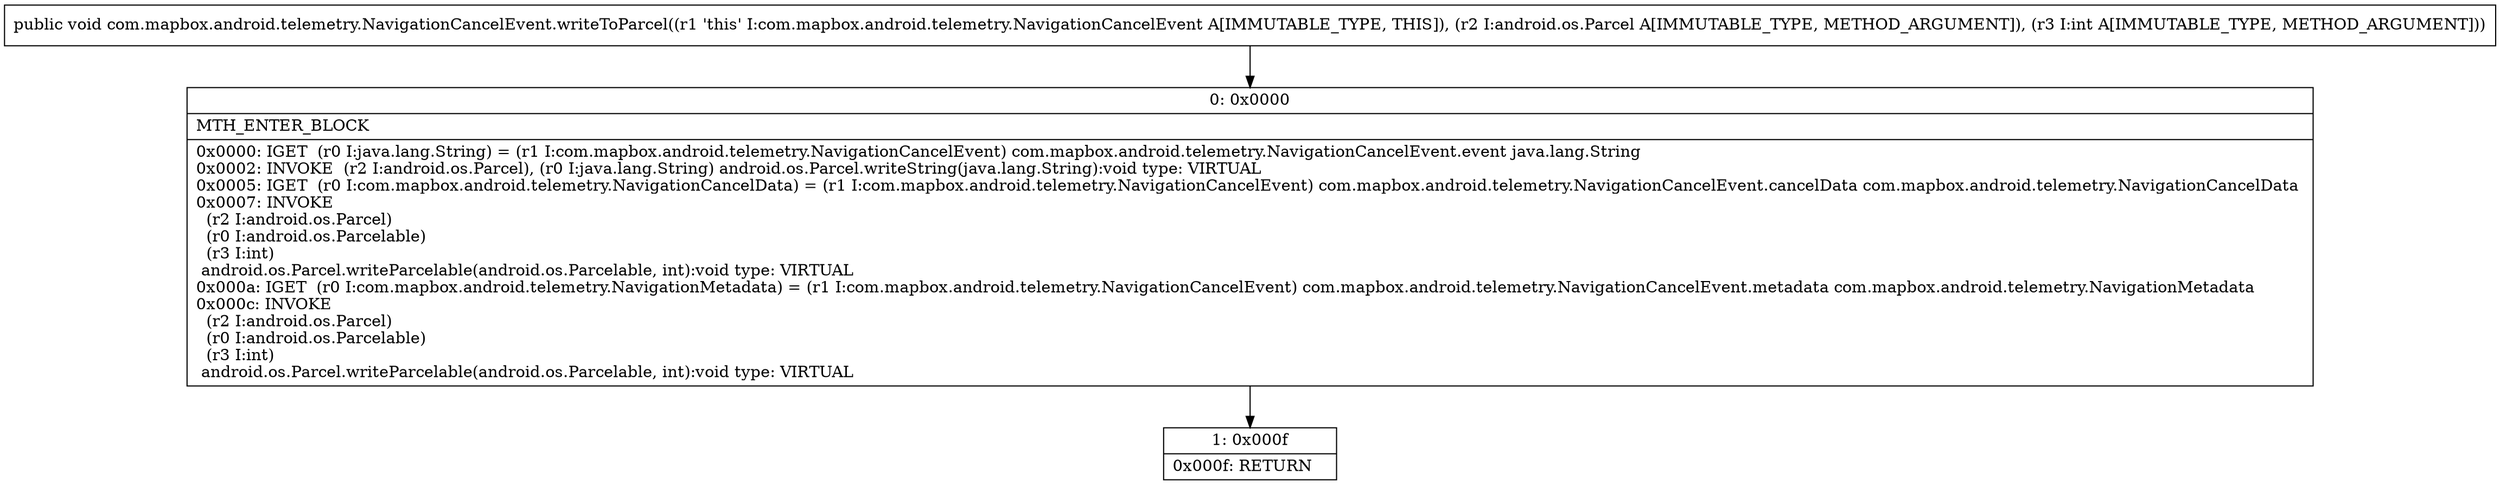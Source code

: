 digraph "CFG forcom.mapbox.android.telemetry.NavigationCancelEvent.writeToParcel(Landroid\/os\/Parcel;I)V" {
Node_0 [shape=record,label="{0\:\ 0x0000|MTH_ENTER_BLOCK\l|0x0000: IGET  (r0 I:java.lang.String) = (r1 I:com.mapbox.android.telemetry.NavigationCancelEvent) com.mapbox.android.telemetry.NavigationCancelEvent.event java.lang.String \l0x0002: INVOKE  (r2 I:android.os.Parcel), (r0 I:java.lang.String) android.os.Parcel.writeString(java.lang.String):void type: VIRTUAL \l0x0005: IGET  (r0 I:com.mapbox.android.telemetry.NavigationCancelData) = (r1 I:com.mapbox.android.telemetry.NavigationCancelEvent) com.mapbox.android.telemetry.NavigationCancelEvent.cancelData com.mapbox.android.telemetry.NavigationCancelData \l0x0007: INVOKE  \l  (r2 I:android.os.Parcel)\l  (r0 I:android.os.Parcelable)\l  (r3 I:int)\l android.os.Parcel.writeParcelable(android.os.Parcelable, int):void type: VIRTUAL \l0x000a: IGET  (r0 I:com.mapbox.android.telemetry.NavigationMetadata) = (r1 I:com.mapbox.android.telemetry.NavigationCancelEvent) com.mapbox.android.telemetry.NavigationCancelEvent.metadata com.mapbox.android.telemetry.NavigationMetadata \l0x000c: INVOKE  \l  (r2 I:android.os.Parcel)\l  (r0 I:android.os.Parcelable)\l  (r3 I:int)\l android.os.Parcel.writeParcelable(android.os.Parcelable, int):void type: VIRTUAL \l}"];
Node_1 [shape=record,label="{1\:\ 0x000f|0x000f: RETURN   \l}"];
MethodNode[shape=record,label="{public void com.mapbox.android.telemetry.NavigationCancelEvent.writeToParcel((r1 'this' I:com.mapbox.android.telemetry.NavigationCancelEvent A[IMMUTABLE_TYPE, THIS]), (r2 I:android.os.Parcel A[IMMUTABLE_TYPE, METHOD_ARGUMENT]), (r3 I:int A[IMMUTABLE_TYPE, METHOD_ARGUMENT])) }"];
MethodNode -> Node_0;
Node_0 -> Node_1;
}

